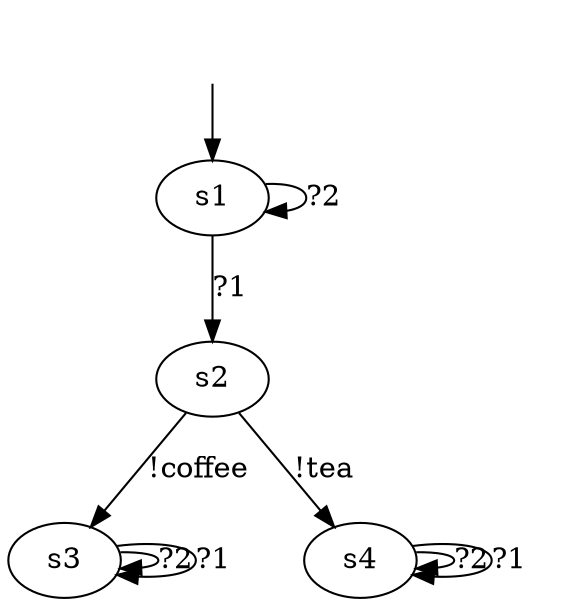 digraph {
s1 [label=s1];
s2 [label=s2];
s3 [label=s3];
s3 [label=s3];
s4 [label=s4];

s1 -> s1  [label="?2"];
s1 -> s2  [label="?1"];
s2 -> s3  [label="!coffee"];
s2 -> s4  [label="!tea"];

s3 -> s3  [label="?2"];
s3 -> s3  [label="?1"];

s4 -> s4  [label="?2"];
s4 -> s4  [label="?1"];

__start0 [label="", shape=none];
__start0 -> s1  [label=""];
}
